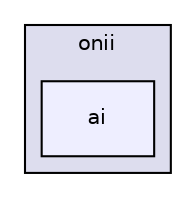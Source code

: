 digraph "ai" {
  compound=true
  node [ fontsize="10", fontname="Helvetica"];
  edge [ labelfontsize="10", labelfontname="Helvetica"];
  subgraph clusterdir_6a5a666f5be25294cbe6b41bfc58ecc6 {
    graph [ bgcolor="#ddddee", pencolor="black", label="onii" fontname="Helvetica", fontsize="10", URL="dir_6a5a666f5be25294cbe6b41bfc58ecc6.html"]
  dir_95949c4249ed89c738e983da185b5dd9 [shape=box, label="ai", style="filled", fillcolor="#eeeeff", pencolor="black", URL="dir_95949c4249ed89c738e983da185b5dd9.html"];
  }
}
